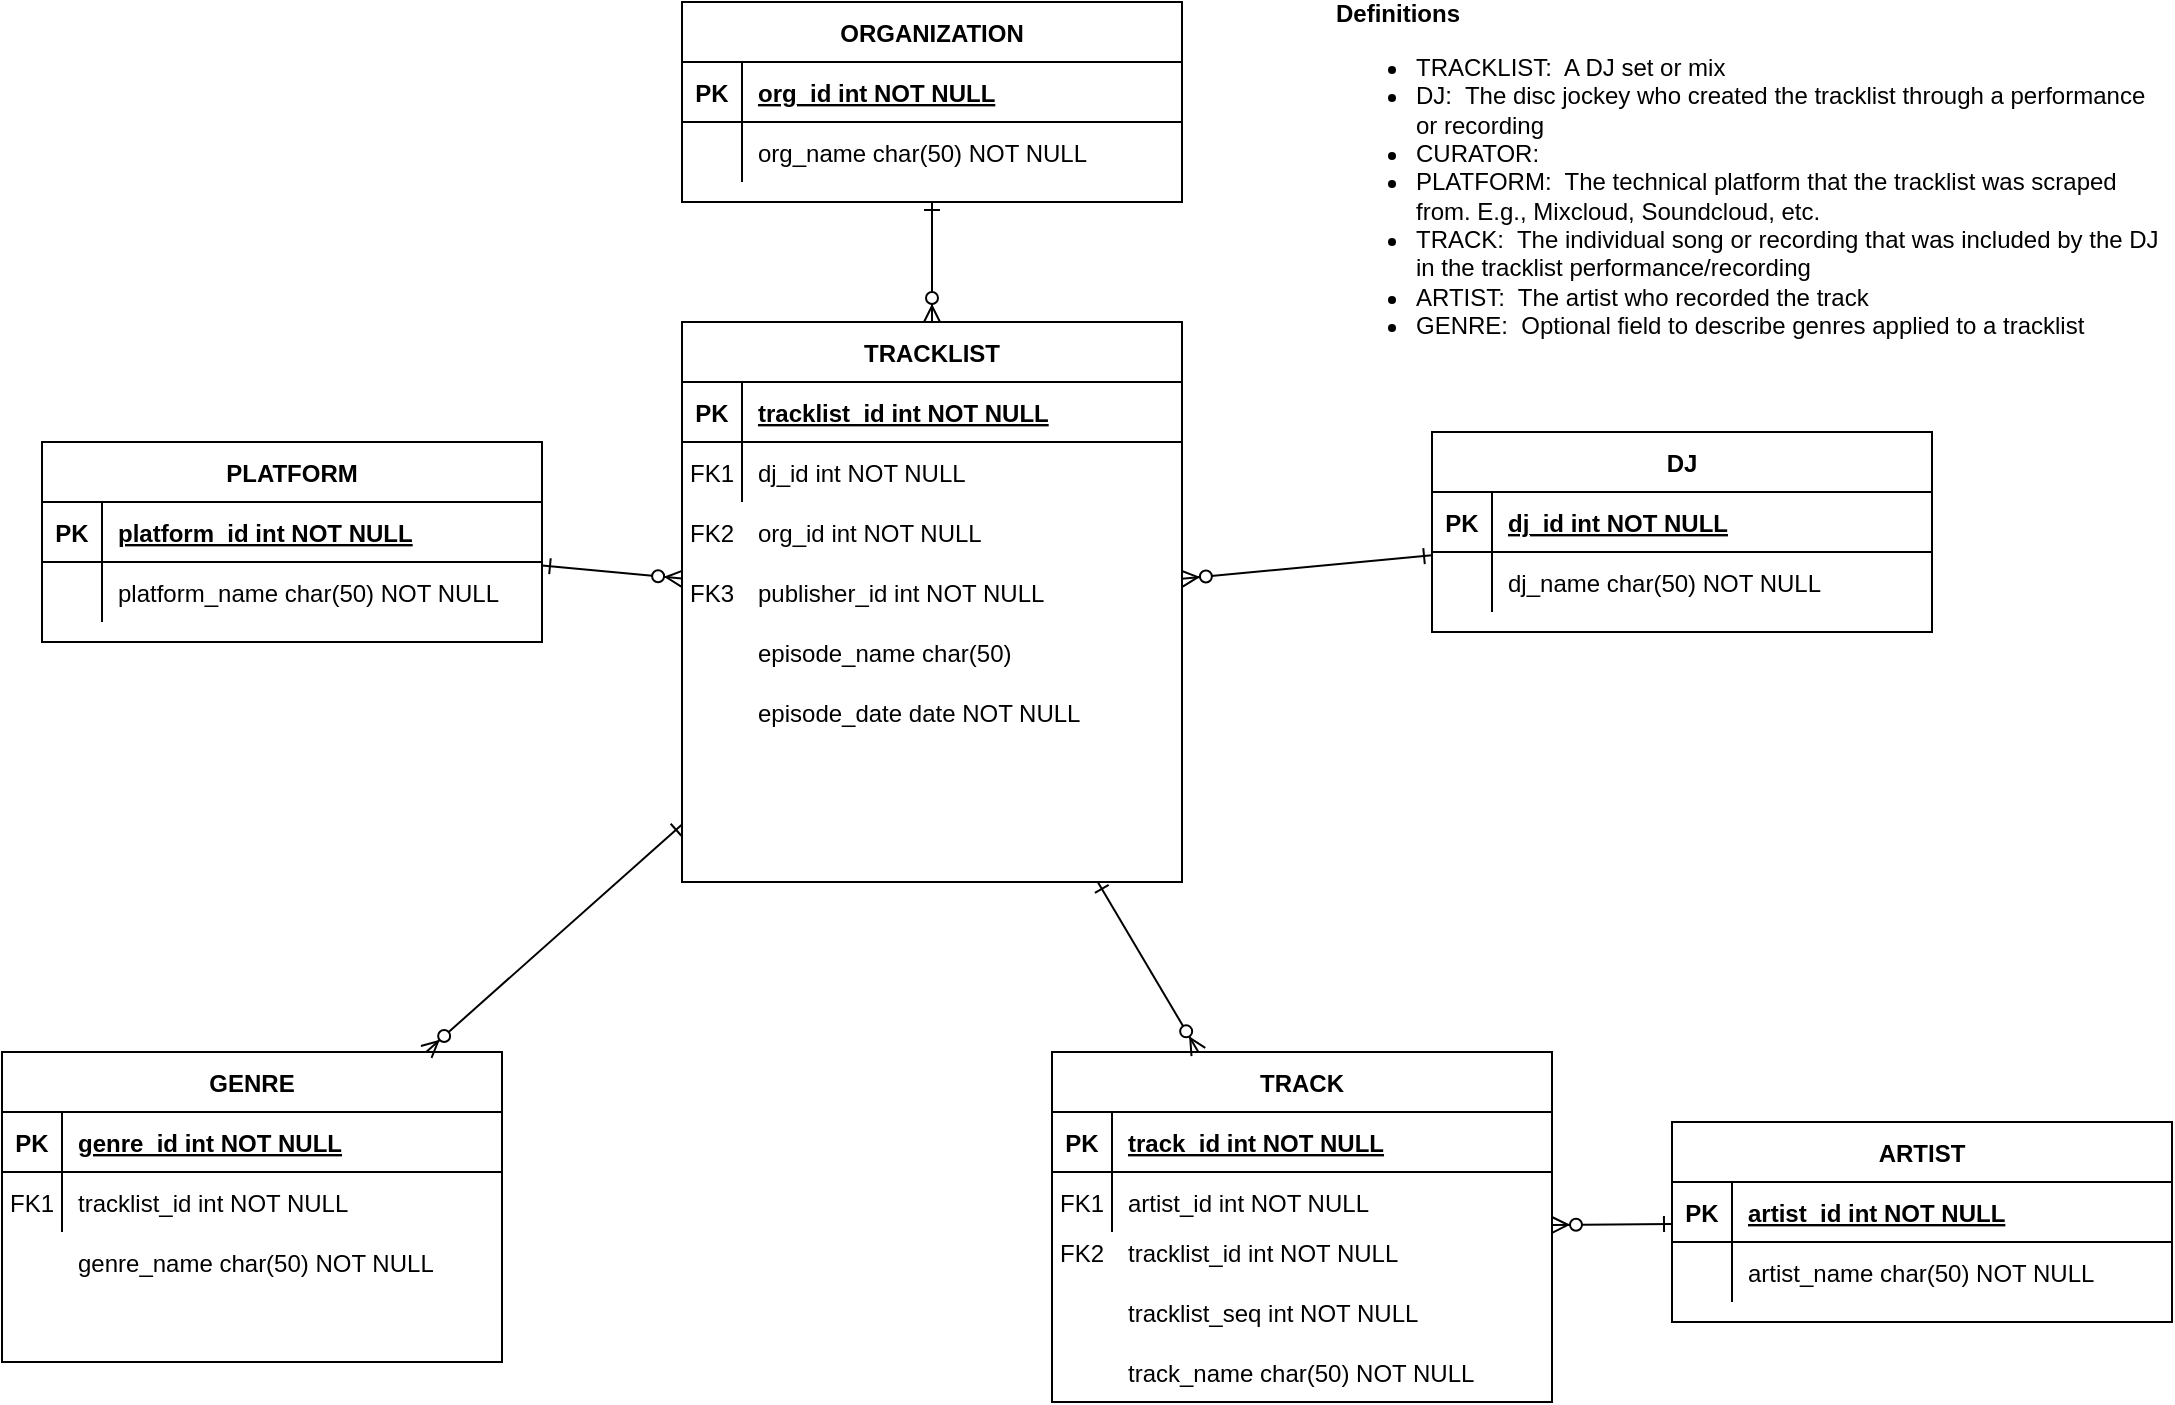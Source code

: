 <mxfile version="14.6.1" type="github"><diagram id="R2lEEEUBdFMjLlhIrx00" name="Page-1"><mxGraphModel dx="1630" dy="1112" grid="1" gridSize="10" guides="1" tooltips="1" connect="1" arrows="1" fold="1" page="1" pageScale="1" pageWidth="850" pageHeight="1100" math="0" shadow="0" extFonts="Permanent Marker^https://fonts.googleapis.com/css?family=Permanent+Marker"><root><mxCell id="0"/><mxCell id="1" parent="0"/><mxCell id="C-vyLk0tnHw3VtMMgP7b-1" value="" style="endArrow=ERzeroToMany;startArrow=ERone;endFill=1;startFill=0;" parent="1" source="C-vyLk0tnHw3VtMMgP7b-23" target="J3-D1szroYHZyFWjYR0y-16" edge="1"><mxGeometry width="100" height="100" relative="1" as="geometry"><mxPoint x="280" y="-140" as="sourcePoint"/><mxPoint x="-40" y="390" as="targetPoint"/></mxGeometry></mxCell><mxCell id="C-vyLk0tnHw3VtMMgP7b-23" value="PLATFORM" style="shape=table;startSize=30;container=1;collapsible=1;childLayout=tableLayout;fixedRows=1;rowLines=0;fontStyle=1;align=center;resizeLast=1;" parent="1" vertex="1"><mxGeometry x="-360" y="340" width="250" height="100" as="geometry"/></mxCell><mxCell id="C-vyLk0tnHw3VtMMgP7b-24" value="" style="shape=partialRectangle;collapsible=0;dropTarget=0;pointerEvents=0;fillColor=none;points=[[0,0.5],[1,0.5]];portConstraint=eastwest;top=0;left=0;right=0;bottom=1;" parent="C-vyLk0tnHw3VtMMgP7b-23" vertex="1"><mxGeometry y="30" width="250" height="30" as="geometry"/></mxCell><mxCell id="C-vyLk0tnHw3VtMMgP7b-25" value="PK" style="shape=partialRectangle;overflow=hidden;connectable=0;fillColor=none;top=0;left=0;bottom=0;right=0;fontStyle=1;" parent="C-vyLk0tnHw3VtMMgP7b-24" vertex="1"><mxGeometry width="30" height="30" as="geometry"/></mxCell><mxCell id="C-vyLk0tnHw3VtMMgP7b-26" value="platform_id int NOT NULL " style="shape=partialRectangle;overflow=hidden;connectable=0;fillColor=none;top=0;left=0;bottom=0;right=0;align=left;spacingLeft=6;fontStyle=5;" parent="C-vyLk0tnHw3VtMMgP7b-24" vertex="1"><mxGeometry x="30" width="220" height="30" as="geometry"/></mxCell><mxCell id="C-vyLk0tnHw3VtMMgP7b-27" value="" style="shape=partialRectangle;collapsible=0;dropTarget=0;pointerEvents=0;fillColor=none;points=[[0,0.5],[1,0.5]];portConstraint=eastwest;top=0;left=0;right=0;bottom=0;" parent="C-vyLk0tnHw3VtMMgP7b-23" vertex="1"><mxGeometry y="60" width="250" height="30" as="geometry"/></mxCell><mxCell id="C-vyLk0tnHw3VtMMgP7b-28" value="" style="shape=partialRectangle;overflow=hidden;connectable=0;fillColor=none;top=0;left=0;bottom=0;right=0;" parent="C-vyLk0tnHw3VtMMgP7b-27" vertex="1"><mxGeometry width="30" height="30" as="geometry"/></mxCell><mxCell id="C-vyLk0tnHw3VtMMgP7b-29" value="platform_name char(50) NOT NULL" style="shape=partialRectangle;overflow=hidden;connectable=0;fillColor=none;top=0;left=0;bottom=0;right=0;align=left;spacingLeft=6;" parent="C-vyLk0tnHw3VtMMgP7b-27" vertex="1"><mxGeometry x="30" width="220" height="30" as="geometry"/></mxCell><mxCell id="J3-D1szroYHZyFWjYR0y-1" value="ORGANIZATION" style="shape=table;startSize=30;container=1;collapsible=1;childLayout=tableLayout;fixedRows=1;rowLines=0;fontStyle=1;align=center;resizeLast=1;" parent="1" vertex="1"><mxGeometry x="-40" y="120" width="250" height="100" as="geometry"/></mxCell><mxCell id="J3-D1szroYHZyFWjYR0y-2" value="" style="shape=partialRectangle;collapsible=0;dropTarget=0;pointerEvents=0;fillColor=none;points=[[0,0.5],[1,0.5]];portConstraint=eastwest;top=0;left=0;right=0;bottom=1;" parent="J3-D1szroYHZyFWjYR0y-1" vertex="1"><mxGeometry y="30" width="250" height="30" as="geometry"/></mxCell><mxCell id="J3-D1szroYHZyFWjYR0y-3" value="PK" style="shape=partialRectangle;overflow=hidden;connectable=0;fillColor=none;top=0;left=0;bottom=0;right=0;fontStyle=1;" parent="J3-D1szroYHZyFWjYR0y-2" vertex="1"><mxGeometry width="30" height="30" as="geometry"/></mxCell><mxCell id="J3-D1szroYHZyFWjYR0y-4" value="org_id int NOT NULL " style="shape=partialRectangle;overflow=hidden;connectable=0;fillColor=none;top=0;left=0;bottom=0;right=0;align=left;spacingLeft=6;fontStyle=5;" parent="J3-D1szroYHZyFWjYR0y-2" vertex="1"><mxGeometry x="30" width="220" height="30" as="geometry"/></mxCell><mxCell id="J3-D1szroYHZyFWjYR0y-5" value="" style="shape=partialRectangle;collapsible=0;dropTarget=0;pointerEvents=0;fillColor=none;points=[[0,0.5],[1,0.5]];portConstraint=eastwest;top=0;left=0;right=0;bottom=0;" parent="J3-D1szroYHZyFWjYR0y-1" vertex="1"><mxGeometry y="60" width="250" height="30" as="geometry"/></mxCell><mxCell id="J3-D1szroYHZyFWjYR0y-6" value="" style="shape=partialRectangle;overflow=hidden;connectable=0;fillColor=none;top=0;left=0;bottom=0;right=0;" parent="J3-D1szroYHZyFWjYR0y-5" vertex="1"><mxGeometry width="30" height="30" as="geometry"/></mxCell><mxCell id="J3-D1szroYHZyFWjYR0y-7" value="org_name char(50) NOT NULL" style="shape=partialRectangle;overflow=hidden;connectable=0;fillColor=none;top=0;left=0;bottom=0;right=0;align=left;spacingLeft=6;" parent="J3-D1szroYHZyFWjYR0y-5" vertex="1"><mxGeometry x="30" width="220" height="30" as="geometry"/></mxCell><mxCell id="J3-D1szroYHZyFWjYR0y-9" value="DJ" style="shape=table;startSize=30;container=1;collapsible=1;childLayout=tableLayout;fixedRows=1;rowLines=0;fontStyle=1;align=center;resizeLast=1;" parent="1" vertex="1"><mxGeometry x="335" y="335" width="250" height="100" as="geometry"/></mxCell><mxCell id="J3-D1szroYHZyFWjYR0y-10" value="" style="shape=partialRectangle;collapsible=0;dropTarget=0;pointerEvents=0;fillColor=none;points=[[0,0.5],[1,0.5]];portConstraint=eastwest;top=0;left=0;right=0;bottom=1;" parent="J3-D1szroYHZyFWjYR0y-9" vertex="1"><mxGeometry y="30" width="250" height="30" as="geometry"/></mxCell><mxCell id="J3-D1szroYHZyFWjYR0y-11" value="PK" style="shape=partialRectangle;overflow=hidden;connectable=0;fillColor=none;top=0;left=0;bottom=0;right=0;fontStyle=1;" parent="J3-D1szroYHZyFWjYR0y-10" vertex="1"><mxGeometry width="30" height="30" as="geometry"/></mxCell><mxCell id="J3-D1szroYHZyFWjYR0y-12" value="dj_id int NOT NULL " style="shape=partialRectangle;overflow=hidden;connectable=0;fillColor=none;top=0;left=0;bottom=0;right=0;align=left;spacingLeft=6;fontStyle=5;" parent="J3-D1szroYHZyFWjYR0y-10" vertex="1"><mxGeometry x="30" width="220" height="30" as="geometry"/></mxCell><mxCell id="J3-D1szroYHZyFWjYR0y-13" value="" style="shape=partialRectangle;collapsible=0;dropTarget=0;pointerEvents=0;fillColor=none;points=[[0,0.5],[1,0.5]];portConstraint=eastwest;top=0;left=0;right=0;bottom=0;" parent="J3-D1szroYHZyFWjYR0y-9" vertex="1"><mxGeometry y="60" width="250" height="30" as="geometry"/></mxCell><mxCell id="J3-D1szroYHZyFWjYR0y-14" value="" style="shape=partialRectangle;overflow=hidden;connectable=0;fillColor=none;top=0;left=0;bottom=0;right=0;" parent="J3-D1szroYHZyFWjYR0y-13" vertex="1"><mxGeometry width="30" height="30" as="geometry"/></mxCell><mxCell id="J3-D1szroYHZyFWjYR0y-15" value="dj_name char(50) NOT NULL" style="shape=partialRectangle;overflow=hidden;connectable=0;fillColor=none;top=0;left=0;bottom=0;right=0;align=left;spacingLeft=6;" parent="J3-D1szroYHZyFWjYR0y-13" vertex="1"><mxGeometry x="30" width="220" height="30" as="geometry"/></mxCell><mxCell id="J3-D1szroYHZyFWjYR0y-16" value="TRACKLIST" style="shape=table;startSize=30;container=1;collapsible=1;childLayout=tableLayout;fixedRows=1;rowLines=0;fontStyle=1;align=center;resizeLast=1;" parent="1" vertex="1"><mxGeometry x="-40" y="280" width="250" height="280" as="geometry"/></mxCell><mxCell id="J3-D1szroYHZyFWjYR0y-17" value="" style="shape=partialRectangle;collapsible=0;dropTarget=0;pointerEvents=0;fillColor=none;points=[[0,0.5],[1,0.5]];portConstraint=eastwest;top=0;left=0;right=0;bottom=1;" parent="J3-D1szroYHZyFWjYR0y-16" vertex="1"><mxGeometry y="30" width="250" height="30" as="geometry"/></mxCell><mxCell id="J3-D1szroYHZyFWjYR0y-18" value="PK" style="shape=partialRectangle;overflow=hidden;connectable=0;fillColor=none;top=0;left=0;bottom=0;right=0;fontStyle=1;" parent="J3-D1szroYHZyFWjYR0y-17" vertex="1"><mxGeometry width="30" height="30" as="geometry"/></mxCell><mxCell id="J3-D1szroYHZyFWjYR0y-19" value="tracklist_id int NOT NULL " style="shape=partialRectangle;overflow=hidden;connectable=0;fillColor=none;top=0;left=0;bottom=0;right=0;align=left;spacingLeft=6;fontStyle=5;" parent="J3-D1szroYHZyFWjYR0y-17" vertex="1"><mxGeometry x="30" width="220" height="30" as="geometry"/></mxCell><mxCell id="J3-D1szroYHZyFWjYR0y-20" value="" style="shape=partialRectangle;collapsible=0;dropTarget=0;pointerEvents=0;fillColor=none;points=[[0,0.5],[1,0.5]];portConstraint=eastwest;top=0;left=0;right=0;bottom=0;" parent="J3-D1szroYHZyFWjYR0y-16" vertex="1"><mxGeometry y="60" width="250" height="30" as="geometry"/></mxCell><mxCell id="J3-D1szroYHZyFWjYR0y-21" value="" style="shape=partialRectangle;overflow=hidden;connectable=0;fillColor=none;top=0;left=0;bottom=0;right=0;" parent="J3-D1szroYHZyFWjYR0y-20" vertex="1"><mxGeometry width="30" height="30" as="geometry"/></mxCell><mxCell id="J3-D1szroYHZyFWjYR0y-22" value="" style="shape=partialRectangle;overflow=hidden;connectable=0;fillColor=none;top=0;left=0;bottom=0;right=0;align=left;spacingLeft=6;" parent="J3-D1szroYHZyFWjYR0y-20" vertex="1"><mxGeometry x="30" width="220" height="30" as="geometry"/></mxCell><mxCell id="J3-D1szroYHZyFWjYR0y-23" value="" style="shape=partialRectangle;collapsible=0;dropTarget=0;pointerEvents=0;fillColor=none;points=[[0,0.5],[1,0.5]];portConstraint=eastwest;top=0;left=0;right=0;bottom=0;" parent="1" vertex="1"><mxGeometry x="-40" y="460" width="250" height="30" as="geometry"/></mxCell><mxCell id="J3-D1szroYHZyFWjYR0y-24" value="" style="shape=partialRectangle;overflow=hidden;connectable=0;fillColor=none;top=0;left=0;bottom=0;right=0;" parent="J3-D1szroYHZyFWjYR0y-23" vertex="1"><mxGeometry width="30" height="30" as="geometry"/></mxCell><mxCell id="J3-D1szroYHZyFWjYR0y-25" value="episode_date date NOT NULL" style="shape=partialRectangle;overflow=hidden;connectable=0;fillColor=none;top=0;left=0;bottom=0;right=0;align=left;spacingLeft=6;" parent="J3-D1szroYHZyFWjYR0y-23" vertex="1"><mxGeometry x="30" width="220" height="30" as="geometry"/></mxCell><mxCell id="J3-D1szroYHZyFWjYR0y-26" value="FK1" style="shape=partialRectangle;overflow=hidden;connectable=0;fillColor=none;top=0;left=0;bottom=0;right=0;" parent="1" vertex="1"><mxGeometry x="-40" y="340" width="30" height="30" as="geometry"/></mxCell><mxCell id="J3-D1szroYHZyFWjYR0y-28" value="dj_id int NOT NULL" style="shape=partialRectangle;overflow=hidden;connectable=0;fillColor=none;top=0;left=0;bottom=0;right=0;align=left;spacingLeft=6;" parent="1" vertex="1"><mxGeometry x="-10" y="340" width="220" height="30" as="geometry"/></mxCell><mxCell id="J3-D1szroYHZyFWjYR0y-29" value="FK2" style="shape=partialRectangle;overflow=hidden;connectable=0;fillColor=none;top=0;left=0;bottom=0;right=0;" parent="1" vertex="1"><mxGeometry x="-40" y="370" width="30" height="30" as="geometry"/></mxCell><mxCell id="J3-D1szroYHZyFWjYR0y-31" value="org_id int NOT NULL" style="shape=partialRectangle;overflow=hidden;connectable=0;fillColor=none;top=0;left=0;bottom=0;right=0;align=left;spacingLeft=6;" parent="1" vertex="1"><mxGeometry x="-10" y="370" width="220" height="30" as="geometry"/></mxCell><mxCell id="J3-D1szroYHZyFWjYR0y-32" value="FK3" style="shape=partialRectangle;overflow=hidden;connectable=0;fillColor=none;top=0;left=0;bottom=0;right=0;" parent="1" vertex="1"><mxGeometry x="-40" y="400" width="30" height="30" as="geometry"/></mxCell><mxCell id="J3-D1szroYHZyFWjYR0y-33" value="publisher_id int NOT NULL" style="shape=partialRectangle;overflow=hidden;connectable=0;fillColor=none;top=0;left=0;bottom=0;right=0;align=left;spacingLeft=6;" parent="1" vertex="1"><mxGeometry x="-10" y="400" width="220" height="30" as="geometry"/></mxCell><mxCell id="J3-D1szroYHZyFWjYR0y-35" value="" style="endArrow=ERzeroToMany;startArrow=ERone;endFill=1;startFill=0;exitX=0.5;exitY=1;exitDx=0;exitDy=0;entryX=0.5;entryY=0;entryDx=0;entryDy=0;" parent="1" source="J3-D1szroYHZyFWjYR0y-1" target="J3-D1szroYHZyFWjYR0y-16" edge="1"><mxGeometry width="100" height="100" relative="1" as="geometry"><mxPoint x="-5" y="-30" as="sourcePoint"/><mxPoint x="32.5" y="290" as="targetPoint"/></mxGeometry></mxCell><mxCell id="J3-D1szroYHZyFWjYR0y-36" value="" style="endArrow=ERzeroToMany;startArrow=ERone;endFill=1;startFill=0;" parent="1" source="J3-D1szroYHZyFWjYR0y-9" target="J3-D1szroYHZyFWjYR0y-16" edge="1"><mxGeometry width="100" height="100" relative="1" as="geometry"><mxPoint x="225" y="70" as="sourcePoint"/><mxPoint x="210" y="380" as="targetPoint"/></mxGeometry></mxCell><mxCell id="J3-D1szroYHZyFWjYR0y-37" value="ARTIST" style="shape=table;startSize=30;container=1;collapsible=1;childLayout=tableLayout;fixedRows=1;rowLines=0;fontStyle=1;align=center;resizeLast=1;" parent="1" vertex="1"><mxGeometry x="455" y="680" width="250" height="100" as="geometry"/></mxCell><mxCell id="J3-D1szroYHZyFWjYR0y-38" value="" style="shape=partialRectangle;collapsible=0;dropTarget=0;pointerEvents=0;fillColor=none;points=[[0,0.5],[1,0.5]];portConstraint=eastwest;top=0;left=0;right=0;bottom=1;" parent="J3-D1szroYHZyFWjYR0y-37" vertex="1"><mxGeometry y="30" width="250" height="30" as="geometry"/></mxCell><mxCell id="J3-D1szroYHZyFWjYR0y-39" value="PK" style="shape=partialRectangle;overflow=hidden;connectable=0;fillColor=none;top=0;left=0;bottom=0;right=0;fontStyle=1;" parent="J3-D1szroYHZyFWjYR0y-38" vertex="1"><mxGeometry width="30" height="30" as="geometry"/></mxCell><mxCell id="J3-D1szroYHZyFWjYR0y-40" value="artist_id int NOT NULL " style="shape=partialRectangle;overflow=hidden;connectable=0;fillColor=none;top=0;left=0;bottom=0;right=0;align=left;spacingLeft=6;fontStyle=5;" parent="J3-D1szroYHZyFWjYR0y-38" vertex="1"><mxGeometry x="30" width="220" height="30" as="geometry"/></mxCell><mxCell id="J3-D1szroYHZyFWjYR0y-41" value="" style="shape=partialRectangle;collapsible=0;dropTarget=0;pointerEvents=0;fillColor=none;points=[[0,0.5],[1,0.5]];portConstraint=eastwest;top=0;left=0;right=0;bottom=0;" parent="J3-D1szroYHZyFWjYR0y-37" vertex="1"><mxGeometry y="60" width="250" height="30" as="geometry"/></mxCell><mxCell id="J3-D1szroYHZyFWjYR0y-42" value="" style="shape=partialRectangle;overflow=hidden;connectable=0;fillColor=none;top=0;left=0;bottom=0;right=0;" parent="J3-D1szroYHZyFWjYR0y-41" vertex="1"><mxGeometry width="30" height="30" as="geometry"/></mxCell><mxCell id="J3-D1szroYHZyFWjYR0y-43" value="artist_name char(50) NOT NULL" style="shape=partialRectangle;overflow=hidden;connectable=0;fillColor=none;top=0;left=0;bottom=0;right=0;align=left;spacingLeft=6;" parent="J3-D1szroYHZyFWjYR0y-41" vertex="1"><mxGeometry x="30" width="220" height="30" as="geometry"/></mxCell><mxCell id="J3-D1szroYHZyFWjYR0y-44" value="TRACK" style="shape=table;startSize=30;container=1;collapsible=1;childLayout=tableLayout;fixedRows=1;rowLines=0;fontStyle=1;align=center;resizeLast=1;" parent="1" vertex="1"><mxGeometry x="145" y="645" width="250" height="175" as="geometry"/></mxCell><mxCell id="J3-D1szroYHZyFWjYR0y-45" value="" style="shape=partialRectangle;collapsible=0;dropTarget=0;pointerEvents=0;fillColor=none;points=[[0,0.5],[1,0.5]];portConstraint=eastwest;top=0;left=0;right=0;bottom=1;" parent="J3-D1szroYHZyFWjYR0y-44" vertex="1"><mxGeometry y="30" width="250" height="30" as="geometry"/></mxCell><mxCell id="J3-D1szroYHZyFWjYR0y-46" value="PK" style="shape=partialRectangle;overflow=hidden;connectable=0;fillColor=none;top=0;left=0;bottom=0;right=0;fontStyle=1;" parent="J3-D1szroYHZyFWjYR0y-45" vertex="1"><mxGeometry width="30" height="30" as="geometry"/></mxCell><mxCell id="J3-D1szroYHZyFWjYR0y-47" value="track_id int NOT NULL " style="shape=partialRectangle;overflow=hidden;connectable=0;fillColor=none;top=0;left=0;bottom=0;right=0;align=left;spacingLeft=6;fontStyle=5;" parent="J3-D1szroYHZyFWjYR0y-45" vertex="1"><mxGeometry x="30" width="220" height="30" as="geometry"/></mxCell><mxCell id="J3-D1szroYHZyFWjYR0y-48" value="" style="shape=partialRectangle;collapsible=0;dropTarget=0;pointerEvents=0;fillColor=none;points=[[0,0.5],[1,0.5]];portConstraint=eastwest;top=0;left=0;right=0;bottom=0;" parent="J3-D1szroYHZyFWjYR0y-44" vertex="1"><mxGeometry y="60" width="250" height="30" as="geometry"/></mxCell><mxCell id="J3-D1szroYHZyFWjYR0y-49" value="" style="shape=partialRectangle;overflow=hidden;connectable=0;fillColor=none;top=0;left=0;bottom=0;right=0;" parent="J3-D1szroYHZyFWjYR0y-48" vertex="1"><mxGeometry width="30" height="30" as="geometry"/></mxCell><mxCell id="J3-D1szroYHZyFWjYR0y-50" value="artist_id int NOT NULL" style="shape=partialRectangle;overflow=hidden;connectable=0;fillColor=none;top=0;left=0;bottom=0;right=0;align=left;spacingLeft=6;" parent="J3-D1szroYHZyFWjYR0y-48" vertex="1"><mxGeometry x="30" width="220" height="30" as="geometry"/></mxCell><mxCell id="J3-D1szroYHZyFWjYR0y-51" value="FK1" style="shape=partialRectangle;overflow=hidden;connectable=0;fillColor=none;top=0;left=0;bottom=0;right=0;" parent="1" vertex="1"><mxGeometry x="145" y="705" width="30" height="30" as="geometry"/></mxCell><mxCell id="J3-D1szroYHZyFWjYR0y-52" value="track_name char(50) NOT NULL" style="shape=partialRectangle;overflow=hidden;connectable=0;fillColor=none;top=0;left=0;bottom=0;right=0;align=left;spacingLeft=6;" parent="1" vertex="1"><mxGeometry x="175" y="790" width="220" height="30" as="geometry"/></mxCell><mxCell id="J3-D1szroYHZyFWjYR0y-53" value="" style="endArrow=ERzeroToMany;startArrow=ERone;endFill=1;startFill=0;" parent="1" source="J3-D1szroYHZyFWjYR0y-37" target="J3-D1szroYHZyFWjYR0y-44" edge="1"><mxGeometry width="100" height="100" relative="1" as="geometry"><mxPoint x="640" y="335" as="sourcePoint"/><mxPoint x="305" y="795" as="targetPoint"/></mxGeometry></mxCell><mxCell id="J3-D1szroYHZyFWjYR0y-70" value="GENRE" style="shape=table;startSize=30;container=1;collapsible=1;childLayout=tableLayout;fixedRows=1;rowLines=0;fontStyle=1;align=center;resizeLast=1;" parent="1" vertex="1"><mxGeometry x="-380" y="645" width="250" height="155" as="geometry"/></mxCell><mxCell id="J3-D1szroYHZyFWjYR0y-71" value="" style="shape=partialRectangle;collapsible=0;dropTarget=0;pointerEvents=0;fillColor=none;points=[[0,0.5],[1,0.5]];portConstraint=eastwest;top=0;left=0;right=0;bottom=1;" parent="J3-D1szroYHZyFWjYR0y-70" vertex="1"><mxGeometry y="30" width="250" height="30" as="geometry"/></mxCell><mxCell id="J3-D1szroYHZyFWjYR0y-72" value="PK" style="shape=partialRectangle;overflow=hidden;connectable=0;fillColor=none;top=0;left=0;bottom=0;right=0;fontStyle=1;" parent="J3-D1szroYHZyFWjYR0y-71" vertex="1"><mxGeometry width="30" height="30" as="geometry"/></mxCell><mxCell id="J3-D1szroYHZyFWjYR0y-73" value="genre_id int NOT NULL " style="shape=partialRectangle;overflow=hidden;connectable=0;fillColor=none;top=0;left=0;bottom=0;right=0;align=left;spacingLeft=6;fontStyle=5;" parent="J3-D1szroYHZyFWjYR0y-71" vertex="1"><mxGeometry x="30" width="220" height="30" as="geometry"/></mxCell><mxCell id="J3-D1szroYHZyFWjYR0y-74" value="" style="shape=partialRectangle;collapsible=0;dropTarget=0;pointerEvents=0;fillColor=none;points=[[0,0.5],[1,0.5]];portConstraint=eastwest;top=0;left=0;right=0;bottom=0;" parent="J3-D1szroYHZyFWjYR0y-70" vertex="1"><mxGeometry y="60" width="250" height="30" as="geometry"/></mxCell><mxCell id="J3-D1szroYHZyFWjYR0y-75" value="" style="shape=partialRectangle;overflow=hidden;connectable=0;fillColor=none;top=0;left=0;bottom=0;right=0;" parent="J3-D1szroYHZyFWjYR0y-74" vertex="1"><mxGeometry width="30" height="30" as="geometry"/></mxCell><mxCell id="J3-D1szroYHZyFWjYR0y-76" value="tracklist_id int NOT NULL" style="shape=partialRectangle;overflow=hidden;connectable=0;fillColor=none;top=0;left=0;bottom=0;right=0;align=left;spacingLeft=6;" parent="J3-D1szroYHZyFWjYR0y-74" vertex="1"><mxGeometry x="30" width="220" height="30" as="geometry"/></mxCell><mxCell id="J3-D1szroYHZyFWjYR0y-77" value="" style="shape=partialRectangle;collapsible=0;dropTarget=0;pointerEvents=0;fillColor=none;points=[[0,0.5],[1,0.5]];portConstraint=eastwest;top=0;left=0;right=0;bottom=0;" parent="1" vertex="1"><mxGeometry x="-40" y="430" width="250" height="30" as="geometry"/></mxCell><mxCell id="J3-D1szroYHZyFWjYR0y-78" value="" style="shape=partialRectangle;overflow=hidden;connectable=0;fillColor=none;top=0;left=0;bottom=0;right=0;" parent="J3-D1szroYHZyFWjYR0y-77" vertex="1"><mxGeometry width="30" height="30" as="geometry"/></mxCell><mxCell id="J3-D1szroYHZyFWjYR0y-79" value="episode_name char(50)" style="shape=partialRectangle;overflow=hidden;connectable=0;fillColor=none;top=0;left=0;bottom=0;right=0;align=left;spacingLeft=6;" parent="J3-D1szroYHZyFWjYR0y-77" vertex="1"><mxGeometry x="30" width="220" height="30" as="geometry"/></mxCell><mxCell id="J3-D1szroYHZyFWjYR0y-82" value="" style="endArrow=ERzeroToMany;startArrow=ERone;endFill=1;startFill=0;" parent="1" source="J3-D1szroYHZyFWjYR0y-16" target="J3-D1szroYHZyFWjYR0y-70" edge="1"><mxGeometry width="100" height="100" relative="1" as="geometry"><mxPoint x="-20" y="510" as="sourcePoint"/><mxPoint x="-40" y="670" as="targetPoint"/></mxGeometry></mxCell><mxCell id="J3-D1szroYHZyFWjYR0y-83" value="" style="endArrow=ERzeroToMany;startArrow=ERone;endFill=1;startFill=0;" parent="1" source="J3-D1szroYHZyFWjYR0y-16" target="J3-D1szroYHZyFWjYR0y-44" edge="1"><mxGeometry width="100" height="100" relative="1" as="geometry"><mxPoint x="190" y="510" as="sourcePoint"/><mxPoint x="220" y="418.333" as="targetPoint"/></mxGeometry></mxCell><mxCell id="klIULAEamoCF45dnzjIY-1" value="&lt;b&gt;Definitions&lt;/b&gt;&lt;br&gt;&lt;ul&gt;&lt;li&gt;TRACKLIST:&amp;nbsp; A DJ set or mix&lt;/li&gt;&lt;li&gt;DJ:&amp;nbsp; The disc jockey who created the tracklist through a performance or recording&lt;/li&gt;&lt;li&gt;CURATOR:&lt;/li&gt;&lt;li&gt;PLATFORM:&amp;nbsp; The technical platform that the tracklist was scraped from. E.g., Mixcloud, Soundcloud, etc.&lt;/li&gt;&lt;li&gt;TRACK:&amp;nbsp; The individual song or recording that was included by the DJ in the tracklist performance/recording&lt;/li&gt;&lt;li&gt;ARTIST:&amp;nbsp; The artist who recorded the track&lt;/li&gt;&lt;li&gt;GENRE:&amp;nbsp; Optional field to describe genres applied to a tracklist&lt;/li&gt;&lt;/ul&gt;" style="text;html=1;strokeColor=none;fillColor=none;align=left;verticalAlign=middle;whiteSpace=wrap;rounded=0;" parent="1" vertex="1"><mxGeometry x="285" y="120" width="420" height="180" as="geometry"/></mxCell><mxCell id="0kUEBp8ba0gYXV6pJ3Po-1" value="tracklist_id int NOT NULL" style="shape=partialRectangle;overflow=hidden;connectable=0;fillColor=none;top=0;left=0;bottom=0;right=0;align=left;spacingLeft=6;" parent="1" vertex="1"><mxGeometry x="175" y="730" width="220" height="30" as="geometry"/></mxCell><mxCell id="0kUEBp8ba0gYXV6pJ3Po-2" value="FK2" style="shape=partialRectangle;overflow=hidden;connectable=0;fillColor=none;top=0;left=0;bottom=0;right=0;" parent="1" vertex="1"><mxGeometry x="145" y="730" width="30" height="30" as="geometry"/></mxCell><mxCell id="0kUEBp8ba0gYXV6pJ3Po-5" value="tracklist_seq int NOT NULL" style="shape=partialRectangle;overflow=hidden;connectable=0;fillColor=none;top=0;left=0;bottom=0;right=0;align=left;spacingLeft=6;" parent="1" vertex="1"><mxGeometry x="175" y="760" width="220" height="30" as="geometry"/></mxCell><mxCell id="0kUEBp8ba0gYXV6pJ3Po-6" value="" style="shape=partialRectangle;overflow=hidden;connectable=0;fillColor=none;top=0;left=0;bottom=0;right=0;" parent="1" vertex="1"><mxGeometry x="145" y="760" width="30" height="30" as="geometry"/></mxCell><mxCell id="0kUEBp8ba0gYXV6pJ3Po-7" value="FK1" style="shape=partialRectangle;overflow=hidden;connectable=0;fillColor=none;top=0;left=0;bottom=0;right=0;" parent="1" vertex="1"><mxGeometry x="-380" y="705" width="30" height="30" as="geometry"/></mxCell><mxCell id="0kUEBp8ba0gYXV6pJ3Po-9" value="genre_name char(50) NOT NULL" style="shape=partialRectangle;overflow=hidden;connectable=0;fillColor=none;top=0;left=0;bottom=0;right=0;align=left;spacingLeft=6;" parent="1" vertex="1"><mxGeometry x="-350" y="735" width="220" height="30" as="geometry"/></mxCell></root></mxGraphModel></diagram></mxfile>